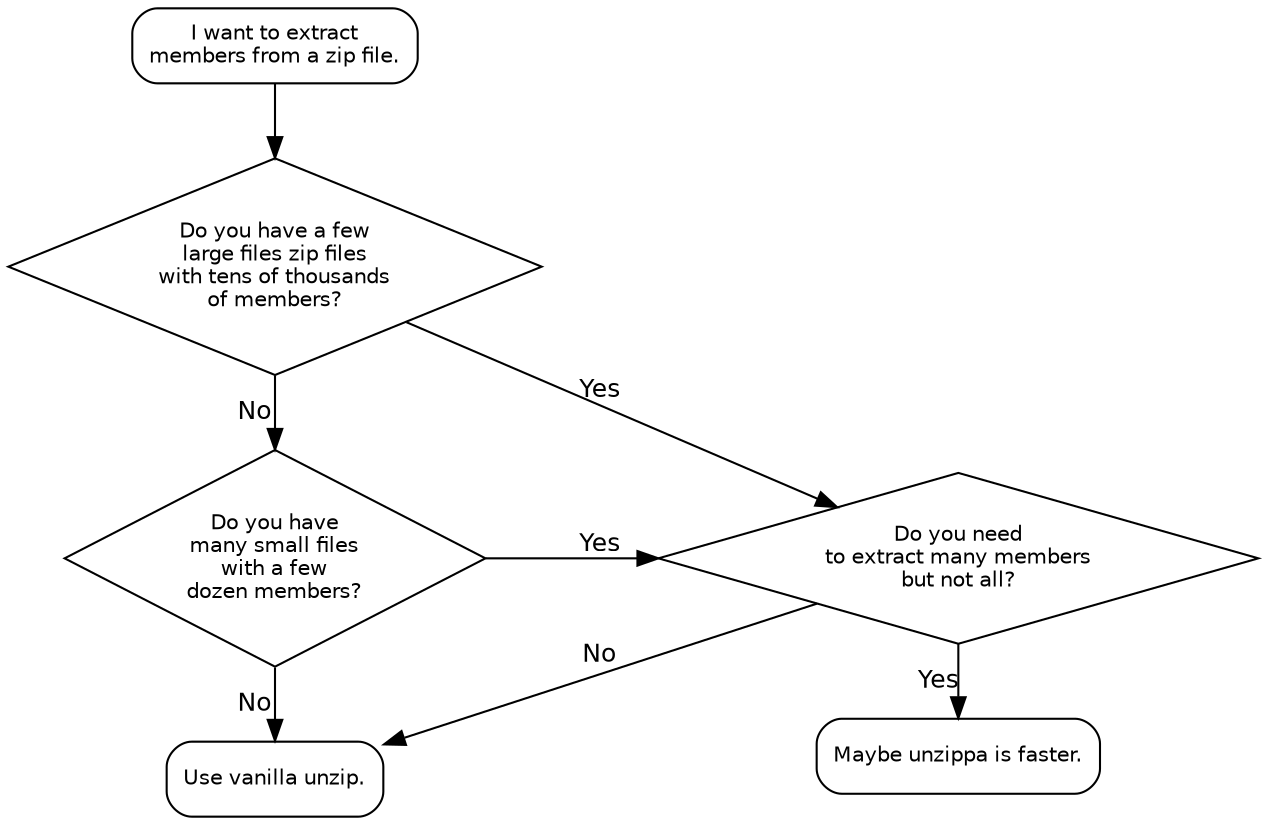 digraph {
    rankdir="LR";
    graph [fontname="helvetica", fontsize=12];
    node [fontname="helvetica", fontsize=10];
    edge [fontname="helvetica", fontsize=12];

    start[shape="box", style="rounded", label="I want to extract\nmembers from a zip file."];
    
    fewlarge[shape="diamond", style="", label="Do you have a few\nlarge files zip files\nwith tens of thousands\nof members?"];
    manysmall[shape="diamond", style="", label="Do you have\nmany small files\nwith a few\ndozen members?"];
    extractsome[shape="diamond", style="", label="Do you need\nto extract many members\nbut not all?"];


    end[shape="box", style="rounded", label="Use vanilla unzip."];
    unzippa[shape="box", style="rounded", label="Maybe unzippa is faster."];

    {
        rank=same; start; fewlarge; manysmall; end;
    }
    {
        rank=same; extractsome; unzippa;
    }

    start -> fewlarge;
    fewlarge -> manysmall[label="No"];
    fewlarge -> extractsome[label="Yes"];
    manysmall -> end[label="No"];
    manysmall -> extractsome[label="Yes"];
    extractsome -> end[label="No"];
    extractsome -> unzippa[label="Yes"];
}